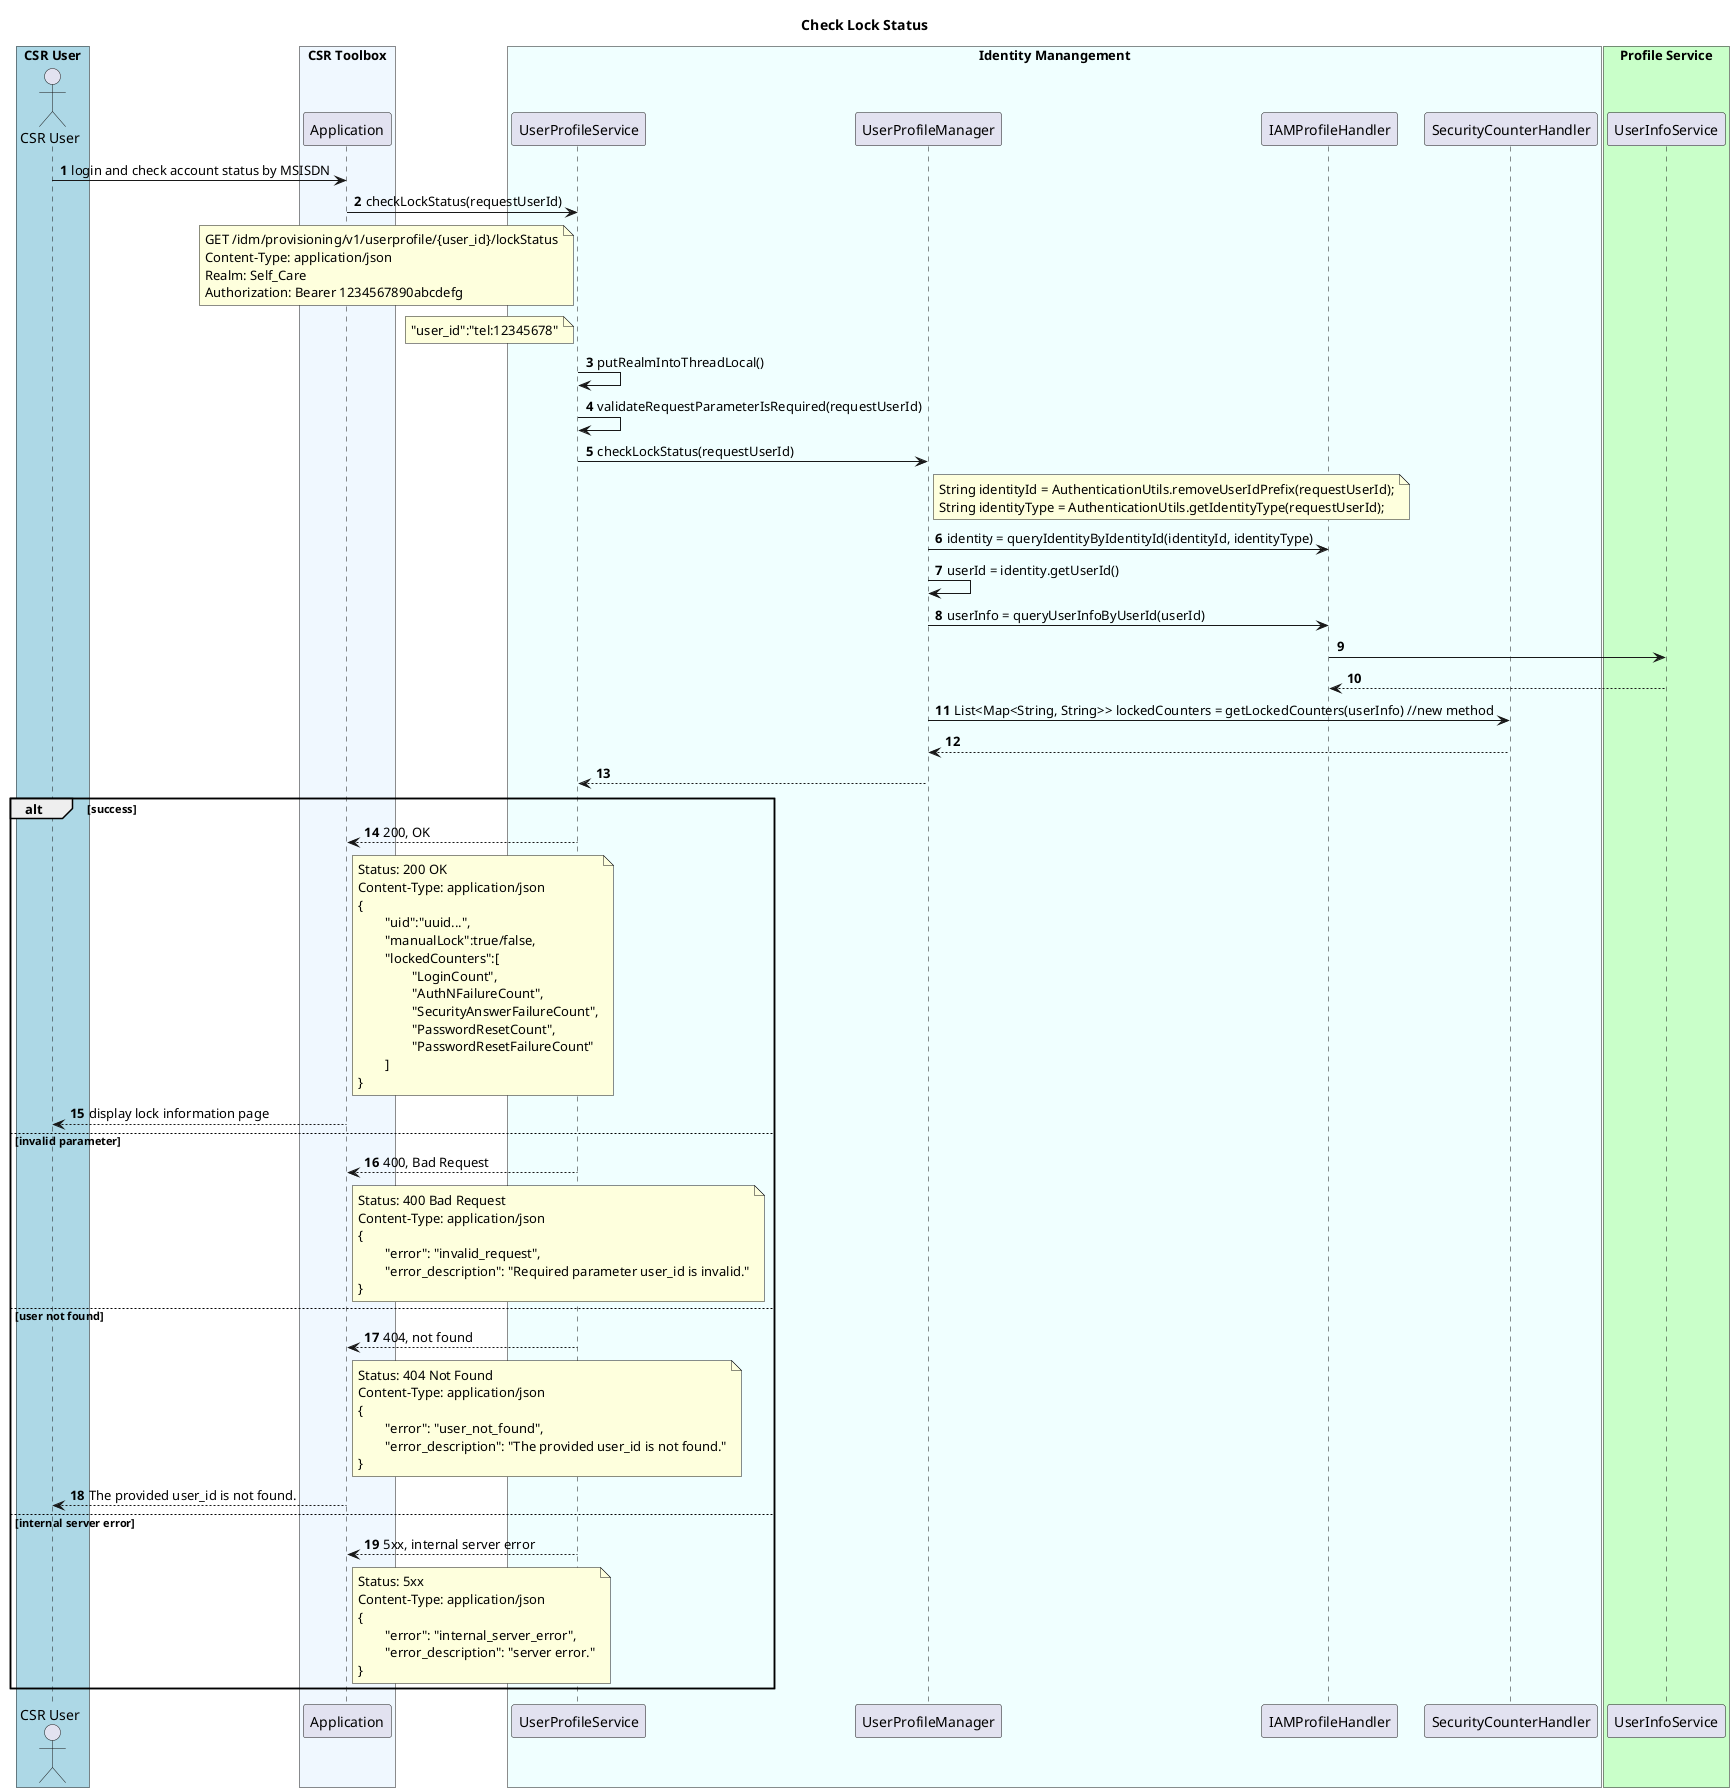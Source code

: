 @startuml
title Check Lock Status

box "CSR User" #LightBlue
Actor "CSR User" as csr
end box

box "CSR Toolbox" #AliceBlue
participant "Application" as a
end box

box "Identity Manangement" #Azure
participant "UserProfileService" as ups
participant "UserProfileManager" as upm
participant "IAMProfileHandler" as iamProfile
participant "SecurityCounterHandler" as schandler
end box

box "Profile Service" #TECHNOLOGY
participant "UserInfoService" as UserInfoService
end box

autonumber

csr -> a: login and check account status by MSISDN

a -> ups: checkLockStatus(requestUserId)
note left ups
	GET /idm/provisioning/v1/userprofile/{user_id}/lockStatus
	Content-Type: application/json
	Realm: Self_Care
	Authorization: Bearer 1234567890abcdefg
end note
note left ups
	"user_id":"tel:12345678"
end note
ups -> ups: putRealmIntoThreadLocal()
ups -> ups: validateRequestParameterIsRequired(requestUserId)
ups -> upm: checkLockStatus(requestUserId)
note right upm
	String identityId = AuthenticationUtils.removeUserIdPrefix(requestUserId);
	String identityType = AuthenticationUtils.getIdentityType(requestUserId);
end note
upm -> iamProfile: identity = queryIdentityByIdentityId(identityId, identityType)
upm -> upm: userId = identity.getUserId()
upm -> iamProfile: userInfo = queryUserInfoByUserId(userId)
iamProfile -> UserInfoService
UserInfoService --> iamProfile
upm -> schandler: List<Map<String, String>> lockedCounters = getLockedCounters(userInfo) //new method
schandler --> upm
upm --> ups

alt success
ups --> a: 200, OK
note right a
	Status: 200 OK
	Content-Type: application/json
	{
		"uid":"uuid...",
		"manualLock":true/false,
		"lockedCounters":[
			"LoginCount",
			"AuthNFailureCount",
			"SecurityAnswerFailureCount",
			"PasswordResetCount",
			"PasswordResetFailureCount"
		]
	}
end note

a --> csr: display lock information page

else invalid parameter
ups --> a: 400, Bad Request
note right a
	Status: 400 Bad Request
	Content-Type: application/json
	{
		"error": "invalid_request",
		"error_description": "Required parameter user_id is invalid."
	}
end note

else user not found
ups --> a: 404, not found
note right a
	Status: 404 Not Found
	Content-Type: application/json
	{
		"error": "user_not_found",
		"error_description": "The provided user_id is not found."
	}
end note
a --> csr: The provided user_id is not found.

else internal server error
ups --> a: 5xx, internal server error
note right a
	Status: 5xx
	Content-Type: application/json
	{
		"error": "internal_server_error",
		"error_description": "server error."
	}
end note
end
@enduml

